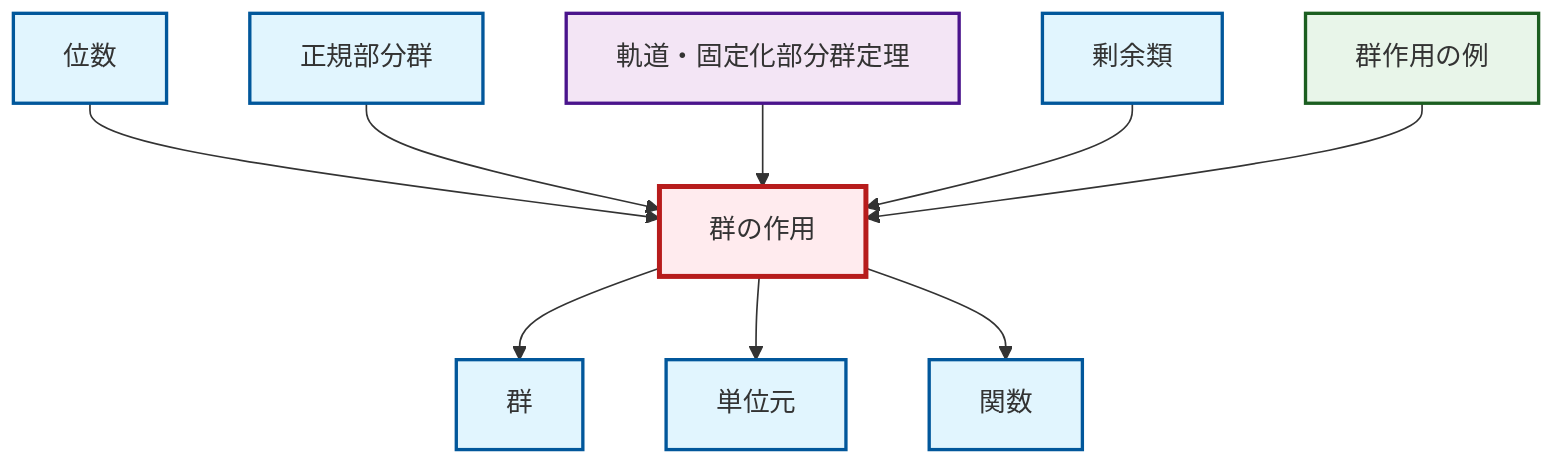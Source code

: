 graph TD
    classDef definition fill:#e1f5fe,stroke:#01579b,stroke-width:2px
    classDef theorem fill:#f3e5f5,stroke:#4a148c,stroke-width:2px
    classDef axiom fill:#fff3e0,stroke:#e65100,stroke-width:2px
    classDef example fill:#e8f5e9,stroke:#1b5e20,stroke-width:2px
    classDef current fill:#ffebee,stroke:#b71c1c,stroke-width:3px
    thm-orbit-stabilizer["軌道・固定化部分群定理"]:::theorem
    def-function["関数"]:::definition
    def-coset["剰余類"]:::definition
    def-normal-subgroup["正規部分群"]:::definition
    def-group-action["群の作用"]:::definition
    def-group["群"]:::definition
    def-identity-element["単位元"]:::definition
    ex-group-action-examples["群作用の例"]:::example
    def-order["位数"]:::definition
    def-order --> def-group-action
    def-normal-subgroup --> def-group-action
    thm-orbit-stabilizer --> def-group-action
    def-coset --> def-group-action
    ex-group-action-examples --> def-group-action
    def-group-action --> def-group
    def-group-action --> def-identity-element
    def-group-action --> def-function
    class def-group-action current